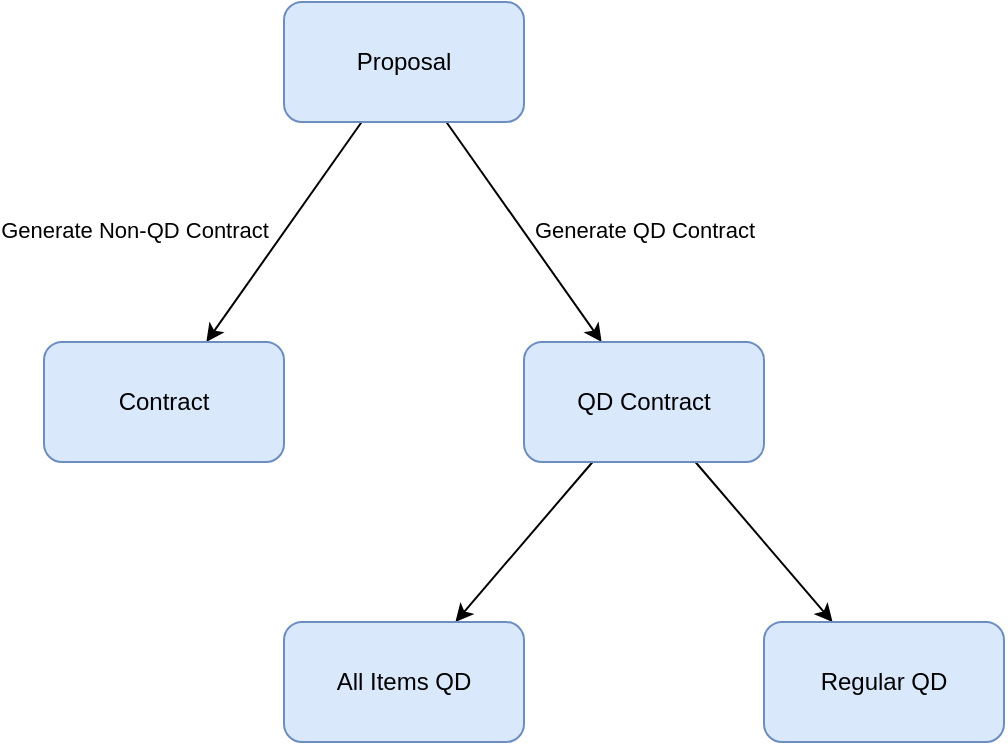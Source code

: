 <mxfile version="14.7.1" type="github"><diagram id="yG28hlRZ75OqcgNVEaHG" name="Page-1"><mxGraphModel dx="1422" dy="762" grid="1" gridSize="10" guides="1" tooltips="1" connect="1" arrows="1" fold="1" page="1" pageScale="1" pageWidth="827" pageHeight="1169" math="0" shadow="0"><root><mxCell id="0"/><mxCell id="1" parent="0"/><mxCell id="DKLd8Jj6RDAN12mgZKQ2-3" value="" style="orthogonalLoop=1;jettySize=auto;html=1;rounded=0;" edge="1" parent="1" source="DKLd8Jj6RDAN12mgZKQ2-1" target="DKLd8Jj6RDAN12mgZKQ2-2"><mxGeometry relative="1" as="geometry"/></mxCell><mxCell id="DKLd8Jj6RDAN12mgZKQ2-4" value="Generate Non-QD Contract" style="edgeLabel;html=1;align=center;verticalAlign=middle;resizable=0;points=[];" vertex="1" connectable="0" parent="DKLd8Jj6RDAN12mgZKQ2-3"><mxGeometry x="-0.222" y="-2" relative="1" as="geometry"><mxPoint x="-82" y="12" as="offset"/></mxGeometry></mxCell><mxCell id="DKLd8Jj6RDAN12mgZKQ2-6" value="" style="edgeStyle=none;rounded=0;orthogonalLoop=1;jettySize=auto;html=1;strokeColor=#000000;" edge="1" parent="1" source="DKLd8Jj6RDAN12mgZKQ2-1" target="DKLd8Jj6RDAN12mgZKQ2-5"><mxGeometry relative="1" as="geometry"/></mxCell><mxCell id="DKLd8Jj6RDAN12mgZKQ2-7" value="Generate QD Contract" style="edgeLabel;html=1;align=center;verticalAlign=middle;resizable=0;points=[];" vertex="1" connectable="0" parent="DKLd8Jj6RDAN12mgZKQ2-6"><mxGeometry x="-0.185" y="1" relative="1" as="geometry"><mxPoint x="66" y="9" as="offset"/></mxGeometry></mxCell><mxCell id="DKLd8Jj6RDAN12mgZKQ2-1" value="Proposal" style="rounded=1;whiteSpace=wrap;html=1;fillColor=#dae8fc;strokeColor=#6c8ebf;" vertex="1" parent="1"><mxGeometry x="240" y="80" width="120" height="60" as="geometry"/></mxCell><mxCell id="DKLd8Jj6RDAN12mgZKQ2-2" value="Contract" style="whiteSpace=wrap;html=1;rounded=1;strokeColor=#6c8ebf;fillColor=#dae8fc;" vertex="1" parent="1"><mxGeometry x="120" y="250" width="120" height="60" as="geometry"/></mxCell><mxCell id="DKLd8Jj6RDAN12mgZKQ2-9" value="" style="edgeStyle=none;rounded=0;orthogonalLoop=1;jettySize=auto;html=1;strokeColor=#000000;" edge="1" parent="1" source="DKLd8Jj6RDAN12mgZKQ2-5" target="DKLd8Jj6RDAN12mgZKQ2-8"><mxGeometry relative="1" as="geometry"/></mxCell><mxCell id="DKLd8Jj6RDAN12mgZKQ2-11" value="" style="edgeStyle=none;rounded=0;orthogonalLoop=1;jettySize=auto;html=1;strokeColor=#000000;" edge="1" parent="1" source="DKLd8Jj6RDAN12mgZKQ2-5" target="DKLd8Jj6RDAN12mgZKQ2-10"><mxGeometry relative="1" as="geometry"/></mxCell><mxCell id="DKLd8Jj6RDAN12mgZKQ2-5" value="QD Contract" style="whiteSpace=wrap;html=1;rounded=1;strokeColor=#6c8ebf;fillColor=#dae8fc;" vertex="1" parent="1"><mxGeometry x="360" y="250" width="120" height="60" as="geometry"/></mxCell><mxCell id="DKLd8Jj6RDAN12mgZKQ2-8" value="All Items QD" style="whiteSpace=wrap;html=1;rounded=1;strokeColor=#6c8ebf;fillColor=#dae8fc;" vertex="1" parent="1"><mxGeometry x="240" y="390" width="120" height="60" as="geometry"/></mxCell><mxCell id="DKLd8Jj6RDAN12mgZKQ2-10" value="Regular QD" style="whiteSpace=wrap;html=1;rounded=1;strokeColor=#6c8ebf;fillColor=#dae8fc;" vertex="1" parent="1"><mxGeometry x="480" y="390" width="120" height="60" as="geometry"/></mxCell></root></mxGraphModel></diagram></mxfile>
